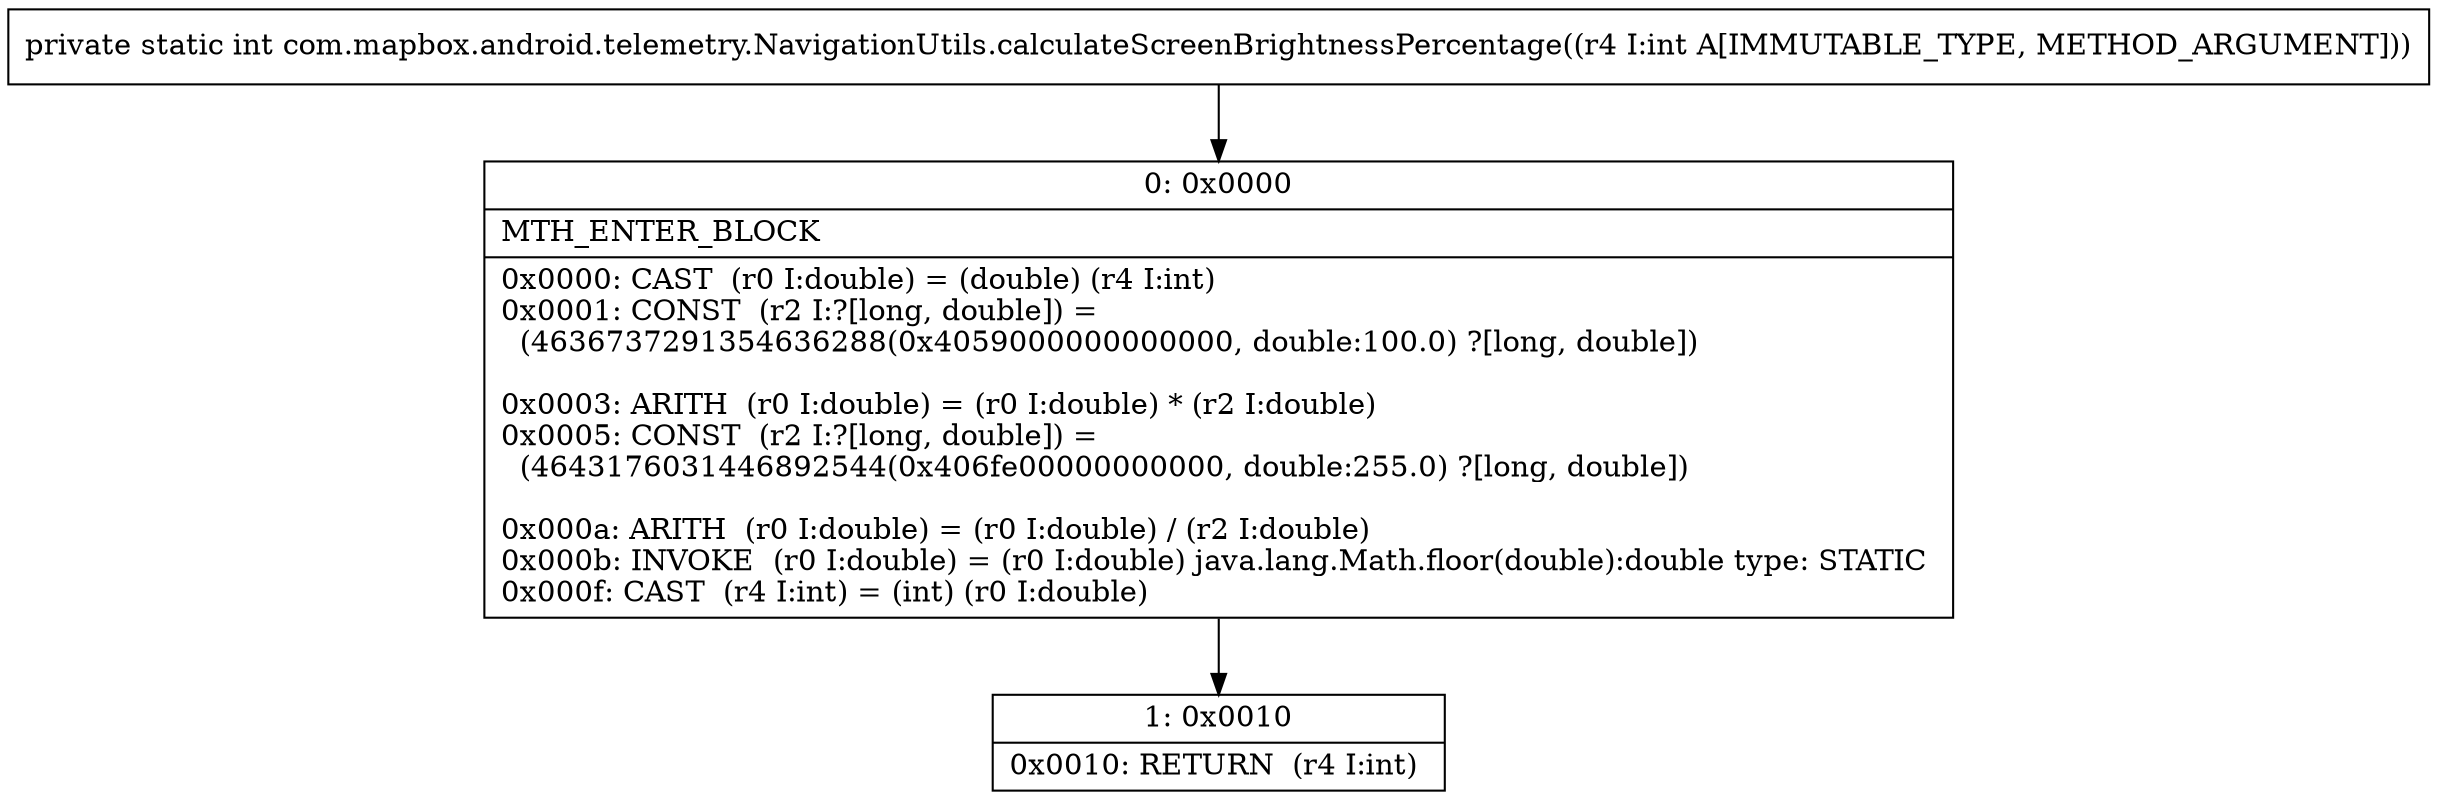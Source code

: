 digraph "CFG forcom.mapbox.android.telemetry.NavigationUtils.calculateScreenBrightnessPercentage(I)I" {
Node_0 [shape=record,label="{0\:\ 0x0000|MTH_ENTER_BLOCK\l|0x0000: CAST  (r0 I:double) = (double) (r4 I:int) \l0x0001: CONST  (r2 I:?[long, double]) = \l  (4636737291354636288(0x4059000000000000, double:100.0) ?[long, double])\l \l0x0003: ARITH  (r0 I:double) = (r0 I:double) * (r2 I:double) \l0x0005: CONST  (r2 I:?[long, double]) = \l  (4643176031446892544(0x406fe00000000000, double:255.0) ?[long, double])\l \l0x000a: ARITH  (r0 I:double) = (r0 I:double) \/ (r2 I:double) \l0x000b: INVOKE  (r0 I:double) = (r0 I:double) java.lang.Math.floor(double):double type: STATIC \l0x000f: CAST  (r4 I:int) = (int) (r0 I:double) \l}"];
Node_1 [shape=record,label="{1\:\ 0x0010|0x0010: RETURN  (r4 I:int) \l}"];
MethodNode[shape=record,label="{private static int com.mapbox.android.telemetry.NavigationUtils.calculateScreenBrightnessPercentage((r4 I:int A[IMMUTABLE_TYPE, METHOD_ARGUMENT])) }"];
MethodNode -> Node_0;
Node_0 -> Node_1;
}

